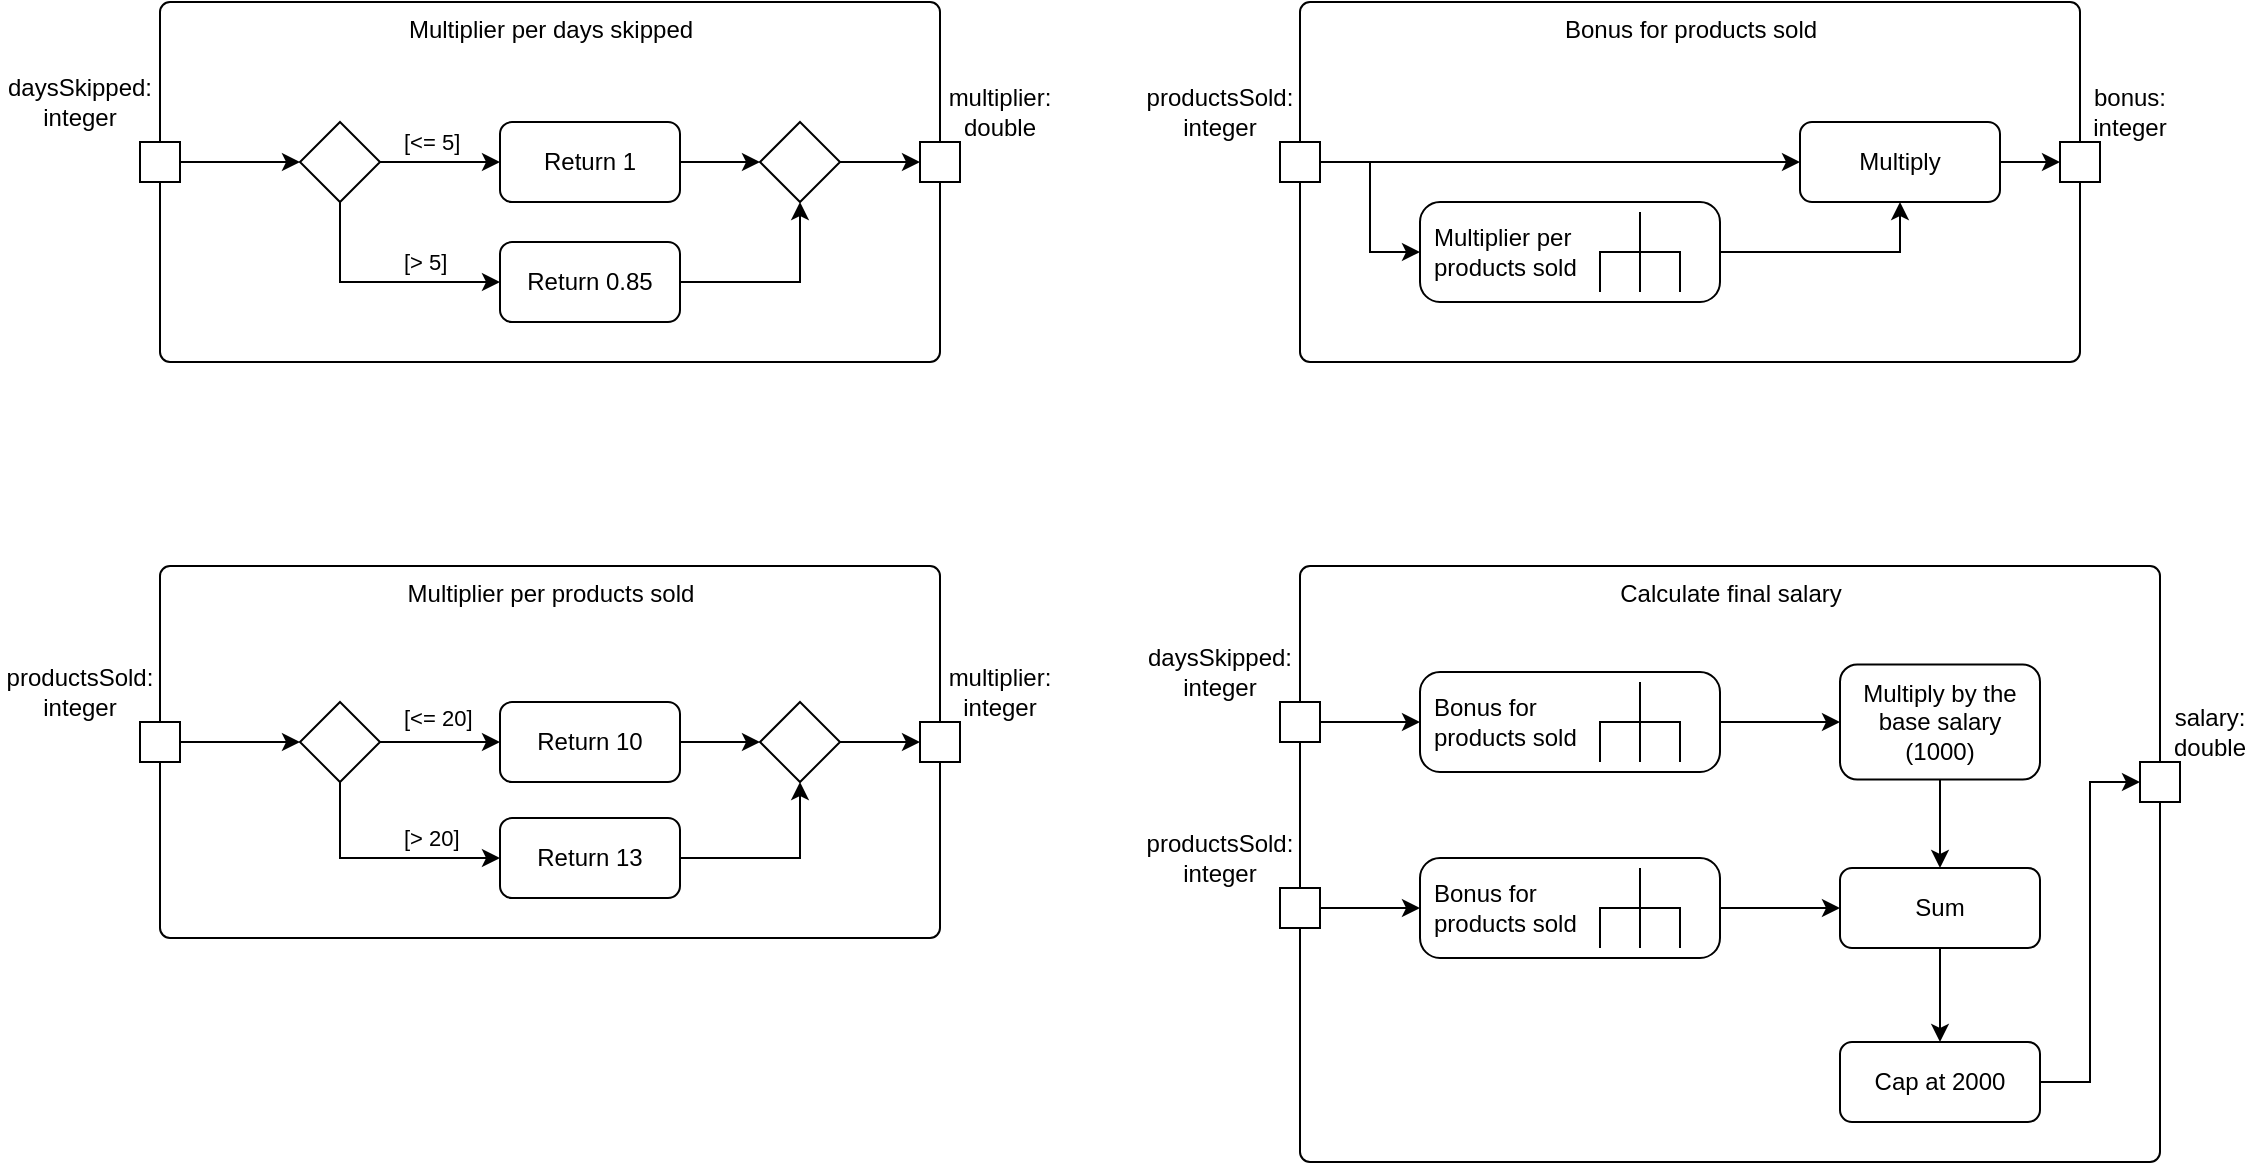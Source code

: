 <mxfile version="18.0.6" type="device"><diagram id="n5keOZRaDBIDHhAHE5_E" name="Activity Diagram"><mxGraphModel dx="1102" dy="807" grid="1" gridSize="10" guides="1" tooltips="1" connect="1" arrows="1" fold="1" page="1" pageScale="1" pageWidth="1169" pageHeight="827" math="0" shadow="0"><root><mxCell id="0"/><mxCell id="1" parent="0"/><mxCell id="zcUXHTqEAZBI5HdM_22V-1" value="Multiplier per days skipped" style="html=1;align=center;verticalAlign=top;rounded=1;absoluteArcSize=1;arcSize=10;dashed=0;" vertex="1" parent="1"><mxGeometry x="100" y="140" width="390" height="180" as="geometry"/></mxCell><mxCell id="zcUXHTqEAZBI5HdM_22V-7" style="edgeStyle=orthogonalEdgeStyle;rounded=0;orthogonalLoop=1;jettySize=auto;html=1;exitX=1;exitY=0.5;exitDx=0;exitDy=0;entryX=0;entryY=0.5;entryDx=0;entryDy=0;" edge="1" parent="1" source="zcUXHTqEAZBI5HdM_22V-2" target="zcUXHTqEAZBI5HdM_22V-6"><mxGeometry relative="1" as="geometry"/></mxCell><mxCell id="zcUXHTqEAZBI5HdM_22V-2" value="" style="whiteSpace=wrap;html=1;aspect=fixed;" vertex="1" parent="1"><mxGeometry x="90" y="210" width="20" height="20" as="geometry"/></mxCell><mxCell id="zcUXHTqEAZBI5HdM_22V-3" value="daysSkipped: integer" style="text;html=1;strokeColor=none;fillColor=none;align=center;verticalAlign=middle;whiteSpace=wrap;rounded=0;" vertex="1" parent="1"><mxGeometry x="20" y="170" width="80" height="40" as="geometry"/></mxCell><mxCell id="zcUXHTqEAZBI5HdM_22V-4" value="" style="whiteSpace=wrap;html=1;aspect=fixed;" vertex="1" parent="1"><mxGeometry x="480" y="210" width="20" height="20" as="geometry"/></mxCell><mxCell id="zcUXHTqEAZBI5HdM_22V-5" value="multiplier: double" style="text;html=1;strokeColor=none;fillColor=none;align=center;verticalAlign=middle;whiteSpace=wrap;rounded=0;" vertex="1" parent="1"><mxGeometry x="490" y="180" width="60" height="30" as="geometry"/></mxCell><mxCell id="zcUXHTqEAZBI5HdM_22V-14" value="[&amp;gt; 5]" style="edgeStyle=orthogonalEdgeStyle;rounded=0;orthogonalLoop=1;jettySize=auto;html=1;exitX=0.5;exitY=1;exitDx=0;exitDy=0;entryX=0;entryY=0.5;entryDx=0;entryDy=0;align=left;" edge="1" parent="1" source="zcUXHTqEAZBI5HdM_22V-6" target="zcUXHTqEAZBI5HdM_22V-9"><mxGeometry x="0.167" y="10" relative="1" as="geometry"><mxPoint as="offset"/></mxGeometry></mxCell><mxCell id="zcUXHTqEAZBI5HdM_22V-15" value="[&amp;lt;= 5]" style="edgeStyle=orthogonalEdgeStyle;rounded=0;orthogonalLoop=1;jettySize=auto;html=1;exitX=1;exitY=0.5;exitDx=0;exitDy=0;entryX=0;entryY=0.5;entryDx=0;entryDy=0;align=left;" edge="1" parent="1" source="zcUXHTqEAZBI5HdM_22V-6" target="zcUXHTqEAZBI5HdM_22V-8"><mxGeometry x="-0.667" y="10" relative="1" as="geometry"><mxPoint as="offset"/></mxGeometry></mxCell><mxCell id="zcUXHTqEAZBI5HdM_22V-6" value="" style="rhombus;whiteSpace=wrap;html=1;" vertex="1" parent="1"><mxGeometry x="170" y="200" width="40" height="40" as="geometry"/></mxCell><mxCell id="zcUXHTqEAZBI5HdM_22V-12" style="edgeStyle=orthogonalEdgeStyle;rounded=0;orthogonalLoop=1;jettySize=auto;html=1;exitX=1;exitY=0.5;exitDx=0;exitDy=0;entryX=0;entryY=0.5;entryDx=0;entryDy=0;" edge="1" parent="1" source="zcUXHTqEAZBI5HdM_22V-8" target="zcUXHTqEAZBI5HdM_22V-10"><mxGeometry relative="1" as="geometry"/></mxCell><mxCell id="zcUXHTqEAZBI5HdM_22V-8" value="Return 1" style="rounded=1;whiteSpace=wrap;html=1;" vertex="1" parent="1"><mxGeometry x="270" y="200" width="90" height="40" as="geometry"/></mxCell><mxCell id="zcUXHTqEAZBI5HdM_22V-13" style="edgeStyle=orthogonalEdgeStyle;rounded=0;orthogonalLoop=1;jettySize=auto;html=1;exitX=1;exitY=0.5;exitDx=0;exitDy=0;entryX=0.5;entryY=1;entryDx=0;entryDy=0;" edge="1" parent="1" source="zcUXHTqEAZBI5HdM_22V-9" target="zcUXHTqEAZBI5HdM_22V-10"><mxGeometry relative="1" as="geometry"/></mxCell><mxCell id="zcUXHTqEAZBI5HdM_22V-9" value="Return 0.85" style="rounded=1;whiteSpace=wrap;html=1;" vertex="1" parent="1"><mxGeometry x="270" y="260" width="90" height="40" as="geometry"/></mxCell><mxCell id="zcUXHTqEAZBI5HdM_22V-11" style="edgeStyle=orthogonalEdgeStyle;rounded=0;orthogonalLoop=1;jettySize=auto;html=1;exitX=1;exitY=0.5;exitDx=0;exitDy=0;entryX=0;entryY=0.5;entryDx=0;entryDy=0;" edge="1" parent="1" source="zcUXHTqEAZBI5HdM_22V-10" target="zcUXHTqEAZBI5HdM_22V-4"><mxGeometry relative="1" as="geometry"/></mxCell><mxCell id="zcUXHTqEAZBI5HdM_22V-10" value="" style="rhombus;whiteSpace=wrap;html=1;" vertex="1" parent="1"><mxGeometry x="400" y="200" width="40" height="40" as="geometry"/></mxCell><mxCell id="zcUXHTqEAZBI5HdM_22V-16" value="Multiplier per products sold" style="html=1;align=center;verticalAlign=top;rounded=1;absoluteArcSize=1;arcSize=10;dashed=0;" vertex="1" parent="1"><mxGeometry x="100" y="422" width="390" height="186" as="geometry"/></mxCell><mxCell id="zcUXHTqEAZBI5HdM_22V-23" style="edgeStyle=orthogonalEdgeStyle;rounded=0;orthogonalLoop=1;jettySize=auto;html=1;exitX=1;exitY=0.5;exitDx=0;exitDy=0;entryX=0;entryY=0.5;entryDx=0;entryDy=0;" edge="1" parent="1" source="zcUXHTqEAZBI5HdM_22V-17" target="zcUXHTqEAZBI5HdM_22V-22"><mxGeometry relative="1" as="geometry"/></mxCell><mxCell id="zcUXHTqEAZBI5HdM_22V-17" value="" style="whiteSpace=wrap;html=1;aspect=fixed;" vertex="1" parent="1"><mxGeometry x="90" y="500" width="20" height="20" as="geometry"/></mxCell><mxCell id="zcUXHTqEAZBI5HdM_22V-18" value="" style="whiteSpace=wrap;html=1;aspect=fixed;" vertex="1" parent="1"><mxGeometry x="480" y="500" width="20" height="20" as="geometry"/></mxCell><mxCell id="zcUXHTqEAZBI5HdM_22V-19" value="productsSold: integer" style="text;html=1;strokeColor=none;fillColor=none;align=center;verticalAlign=middle;whiteSpace=wrap;rounded=0;" vertex="1" parent="1"><mxGeometry x="20" y="470" width="80" height="30" as="geometry"/></mxCell><mxCell id="zcUXHTqEAZBI5HdM_22V-20" value="multiplier: integer" style="text;html=1;strokeColor=none;fillColor=none;align=center;verticalAlign=middle;whiteSpace=wrap;rounded=0;" vertex="1" parent="1"><mxGeometry x="490" y="470" width="60" height="30" as="geometry"/></mxCell><mxCell id="zcUXHTqEAZBI5HdM_22V-25" value="[&amp;lt;= 20]" style="edgeStyle=orthogonalEdgeStyle;rounded=0;orthogonalLoop=1;jettySize=auto;html=1;exitX=1;exitY=0.5;exitDx=0;exitDy=0;entryX=0;entryY=0.5;entryDx=0;entryDy=0;align=left;" edge="1" parent="1" source="zcUXHTqEAZBI5HdM_22V-22" target="zcUXHTqEAZBI5HdM_22V-24"><mxGeometry x="-0.667" y="12" relative="1" as="geometry"><mxPoint as="offset"/></mxGeometry></mxCell><mxCell id="zcUXHTqEAZBI5HdM_22V-30" value="[&amp;gt; 20]" style="edgeStyle=orthogonalEdgeStyle;rounded=0;orthogonalLoop=1;jettySize=auto;html=1;exitX=0.5;exitY=1;exitDx=0;exitDy=0;entryX=0;entryY=0.5;entryDx=0;entryDy=0;align=left;" edge="1" parent="1" source="zcUXHTqEAZBI5HdM_22V-22" target="zcUXHTqEAZBI5HdM_22V-29"><mxGeometry x="0.152" y="10" relative="1" as="geometry"><mxPoint as="offset"/></mxGeometry></mxCell><mxCell id="zcUXHTqEAZBI5HdM_22V-22" value="" style="rhombus;whiteSpace=wrap;html=1;" vertex="1" parent="1"><mxGeometry x="170" y="490" width="40" height="40" as="geometry"/></mxCell><mxCell id="zcUXHTqEAZBI5HdM_22V-28" style="edgeStyle=orthogonalEdgeStyle;rounded=0;orthogonalLoop=1;jettySize=auto;html=1;exitX=1;exitY=0.5;exitDx=0;exitDy=0;entryX=0;entryY=0.5;entryDx=0;entryDy=0;" edge="1" parent="1" source="zcUXHTqEAZBI5HdM_22V-24" target="zcUXHTqEAZBI5HdM_22V-26"><mxGeometry relative="1" as="geometry"/></mxCell><mxCell id="zcUXHTqEAZBI5HdM_22V-24" value="Return 10" style="rounded=1;whiteSpace=wrap;html=1;" vertex="1" parent="1"><mxGeometry x="270" y="490" width="90" height="40" as="geometry"/></mxCell><mxCell id="zcUXHTqEAZBI5HdM_22V-27" style="edgeStyle=orthogonalEdgeStyle;rounded=0;orthogonalLoop=1;jettySize=auto;html=1;exitX=1;exitY=0.5;exitDx=0;exitDy=0;entryX=0;entryY=0.5;entryDx=0;entryDy=0;" edge="1" parent="1" source="zcUXHTqEAZBI5HdM_22V-26" target="zcUXHTqEAZBI5HdM_22V-18"><mxGeometry relative="1" as="geometry"/></mxCell><mxCell id="zcUXHTqEAZBI5HdM_22V-26" value="" style="rhombus;whiteSpace=wrap;html=1;" vertex="1" parent="1"><mxGeometry x="400" y="490" width="40" height="40" as="geometry"/></mxCell><mxCell id="zcUXHTqEAZBI5HdM_22V-31" style="edgeStyle=orthogonalEdgeStyle;rounded=0;orthogonalLoop=1;jettySize=auto;html=1;exitX=1;exitY=0.5;exitDx=0;exitDy=0;entryX=0.5;entryY=1;entryDx=0;entryDy=0;" edge="1" parent="1" source="zcUXHTqEAZBI5HdM_22V-29" target="zcUXHTqEAZBI5HdM_22V-26"><mxGeometry relative="1" as="geometry"/></mxCell><mxCell id="zcUXHTqEAZBI5HdM_22V-29" value="Return 13" style="rounded=1;whiteSpace=wrap;html=1;" vertex="1" parent="1"><mxGeometry x="270" y="548" width="90" height="40" as="geometry"/></mxCell><mxCell id="zcUXHTqEAZBI5HdM_22V-32" value="Bonus for products sold" style="html=1;align=center;verticalAlign=top;rounded=1;absoluteArcSize=1;arcSize=10;dashed=0;" vertex="1" parent="1"><mxGeometry x="670" y="140" width="390" height="180" as="geometry"/></mxCell><mxCell id="zcUXHTqEAZBI5HdM_22V-39" style="edgeStyle=orthogonalEdgeStyle;rounded=0;orthogonalLoop=1;jettySize=auto;html=1;exitX=1;exitY=0.5;exitDx=0;exitDy=0;entryX=0;entryY=0.5;entryDx=0;entryDy=0;entryPerimeter=0;" edge="1" parent="1" source="zcUXHTqEAZBI5HdM_22V-33" target="zcUXHTqEAZBI5HdM_22V-38"><mxGeometry relative="1" as="geometry"/></mxCell><mxCell id="zcUXHTqEAZBI5HdM_22V-43" style="edgeStyle=orthogonalEdgeStyle;rounded=0;orthogonalLoop=1;jettySize=auto;html=1;entryX=0;entryY=0.5;entryDx=0;entryDy=0;" edge="1" parent="1" source="zcUXHTqEAZBI5HdM_22V-33" target="zcUXHTqEAZBI5HdM_22V-41"><mxGeometry relative="1" as="geometry"/></mxCell><mxCell id="zcUXHTqEAZBI5HdM_22V-33" value="" style="whiteSpace=wrap;html=1;aspect=fixed;" vertex="1" parent="1"><mxGeometry x="660" y="210" width="20" height="20" as="geometry"/></mxCell><mxCell id="zcUXHTqEAZBI5HdM_22V-34" value="" style="whiteSpace=wrap;html=1;aspect=fixed;" vertex="1" parent="1"><mxGeometry x="1050" y="210" width="20" height="20" as="geometry"/></mxCell><mxCell id="zcUXHTqEAZBI5HdM_22V-35" value="productsSold: integer" style="text;html=1;strokeColor=none;fillColor=none;align=center;verticalAlign=middle;whiteSpace=wrap;rounded=0;" vertex="1" parent="1"><mxGeometry x="590" y="180" width="80" height="30" as="geometry"/></mxCell><mxCell id="zcUXHTqEAZBI5HdM_22V-36" value="bonus: integer" style="text;html=1;strokeColor=none;fillColor=none;align=center;verticalAlign=middle;whiteSpace=wrap;rounded=0;" vertex="1" parent="1"><mxGeometry x="1060" y="180" width="50" height="30" as="geometry"/></mxCell><mxCell id="zcUXHTqEAZBI5HdM_22V-44" style="edgeStyle=orthogonalEdgeStyle;rounded=0;orthogonalLoop=1;jettySize=auto;html=1;entryX=0.5;entryY=1;entryDx=0;entryDy=0;" edge="1" parent="1" source="zcUXHTqEAZBI5HdM_22V-38" target="zcUXHTqEAZBI5HdM_22V-41"><mxGeometry relative="1" as="geometry"/></mxCell><mxCell id="zcUXHTqEAZBI5HdM_22V-38" value="Multiplier per &lt;br&gt;products sold" style="shape=mxgraph.uml25.behaviorAction;html=1;rounded=1;absoluteArcSize=1;arcSize=10;align=left;spacingLeft=5;points=[[0,0.5,0,0,0]];" vertex="1" parent="1"><mxGeometry x="730" y="240" width="150" height="50" as="geometry"/></mxCell><mxCell id="zcUXHTqEAZBI5HdM_22V-42" style="edgeStyle=orthogonalEdgeStyle;rounded=0;orthogonalLoop=1;jettySize=auto;html=1;exitX=1;exitY=0.5;exitDx=0;exitDy=0;entryX=0;entryY=0.5;entryDx=0;entryDy=0;" edge="1" parent="1" source="zcUXHTqEAZBI5HdM_22V-41" target="zcUXHTqEAZBI5HdM_22V-34"><mxGeometry relative="1" as="geometry"/></mxCell><mxCell id="zcUXHTqEAZBI5HdM_22V-41" value="Multiply" style="rounded=1;whiteSpace=wrap;html=1;" vertex="1" parent="1"><mxGeometry x="920" y="200" width="100" height="40" as="geometry"/></mxCell><mxCell id="zcUXHTqEAZBI5HdM_22V-45" value="Calculate final salary" style="html=1;align=center;verticalAlign=top;rounded=1;absoluteArcSize=1;arcSize=10;dashed=0;" vertex="1" parent="1"><mxGeometry x="670" y="422" width="430" height="298" as="geometry"/></mxCell><mxCell id="zcUXHTqEAZBI5HdM_22V-61" style="edgeStyle=orthogonalEdgeStyle;rounded=0;orthogonalLoop=1;jettySize=auto;html=1;exitX=1;exitY=0.5;exitDx=0;exitDy=0;entryX=0;entryY=0.5;entryDx=0;entryDy=0;entryPerimeter=0;" edge="1" parent="1" source="zcUXHTqEAZBI5HdM_22V-46" target="zcUXHTqEAZBI5HdM_22V-59"><mxGeometry relative="1" as="geometry"/></mxCell><mxCell id="zcUXHTqEAZBI5HdM_22V-46" value="" style="whiteSpace=wrap;html=1;aspect=fixed;" vertex="1" parent="1"><mxGeometry x="660" y="490" width="20" height="20" as="geometry"/></mxCell><mxCell id="zcUXHTqEAZBI5HdM_22V-52" style="edgeStyle=orthogonalEdgeStyle;rounded=0;orthogonalLoop=1;jettySize=auto;html=1;exitX=1;exitY=0.5;exitDx=0;exitDy=0;entryX=0;entryY=0.5;entryDx=0;entryDy=0;entryPerimeter=0;" edge="1" parent="1" source="zcUXHTqEAZBI5HdM_22V-47" target="zcUXHTqEAZBI5HdM_22V-48"><mxGeometry relative="1" as="geometry"/></mxCell><mxCell id="zcUXHTqEAZBI5HdM_22V-47" value="" style="whiteSpace=wrap;html=1;aspect=fixed;" vertex="1" parent="1"><mxGeometry x="660" y="583" width="20" height="20" as="geometry"/></mxCell><mxCell id="zcUXHTqEAZBI5HdM_22V-63" style="edgeStyle=orthogonalEdgeStyle;rounded=0;orthogonalLoop=1;jettySize=auto;html=1;exitX=1;exitY=0.5;exitDx=0;exitDy=0;exitPerimeter=0;entryX=0;entryY=0.5;entryDx=0;entryDy=0;" edge="1" parent="1" source="zcUXHTqEAZBI5HdM_22V-48" target="zcUXHTqEAZBI5HdM_22V-53"><mxGeometry relative="1" as="geometry"/></mxCell><mxCell id="zcUXHTqEAZBI5HdM_22V-48" value="Bonus for&lt;br&gt;products sold" style="shape=mxgraph.uml25.behaviorAction;html=1;rounded=1;absoluteArcSize=1;arcSize=10;align=left;spacingLeft=5;points=[[0,0.5,0,0,0],[1,0.5,0,0,0]];" vertex="1" parent="1"><mxGeometry x="730" y="568" width="150" height="50" as="geometry"/></mxCell><mxCell id="zcUXHTqEAZBI5HdM_22V-49" value="daysSkipped: integer" style="text;html=1;strokeColor=none;fillColor=none;align=center;verticalAlign=middle;whiteSpace=wrap;rounded=0;" vertex="1" parent="1"><mxGeometry x="590" y="460" width="80" height="30" as="geometry"/></mxCell><mxCell id="zcUXHTqEAZBI5HdM_22V-50" value="productsSold: integer" style="text;html=1;strokeColor=none;fillColor=none;align=center;verticalAlign=middle;whiteSpace=wrap;rounded=0;" vertex="1" parent="1"><mxGeometry x="590" y="553" width="80" height="30" as="geometry"/></mxCell><mxCell id="zcUXHTqEAZBI5HdM_22V-51" value="" style="whiteSpace=wrap;html=1;aspect=fixed;" vertex="1" parent="1"><mxGeometry x="1090" y="520" width="20" height="20" as="geometry"/></mxCell><mxCell id="zcUXHTqEAZBI5HdM_22V-58" style="edgeStyle=orthogonalEdgeStyle;rounded=0;orthogonalLoop=1;jettySize=auto;html=1;exitX=0.5;exitY=1;exitDx=0;exitDy=0;entryX=0.5;entryY=0;entryDx=0;entryDy=0;" edge="1" parent="1" source="zcUXHTqEAZBI5HdM_22V-53" target="zcUXHTqEAZBI5HdM_22V-55"><mxGeometry relative="1" as="geometry"/></mxCell><mxCell id="zcUXHTqEAZBI5HdM_22V-53" value="Sum" style="rounded=1;whiteSpace=wrap;html=1;" vertex="1" parent="1"><mxGeometry x="940" y="573" width="100" height="40" as="geometry"/></mxCell><mxCell id="zcUXHTqEAZBI5HdM_22V-56" style="edgeStyle=orthogonalEdgeStyle;rounded=0;orthogonalLoop=1;jettySize=auto;html=1;exitX=1;exitY=0.5;exitDx=0;exitDy=0;entryX=0;entryY=0.5;entryDx=0;entryDy=0;" edge="1" parent="1" source="zcUXHTqEAZBI5HdM_22V-55" target="zcUXHTqEAZBI5HdM_22V-51"><mxGeometry relative="1" as="geometry"/></mxCell><mxCell id="zcUXHTqEAZBI5HdM_22V-55" value="Cap at 2000" style="rounded=1;whiteSpace=wrap;html=1;" vertex="1" parent="1"><mxGeometry x="940" y="660" width="100" height="40" as="geometry"/></mxCell><mxCell id="zcUXHTqEAZBI5HdM_22V-57" value="salary: double" style="text;html=1;strokeColor=none;fillColor=none;align=center;verticalAlign=middle;whiteSpace=wrap;rounded=0;" vertex="1" parent="1"><mxGeometry x="1100" y="490" width="50" height="30" as="geometry"/></mxCell><mxCell id="zcUXHTqEAZBI5HdM_22V-60" style="edgeStyle=orthogonalEdgeStyle;rounded=0;orthogonalLoop=1;jettySize=auto;html=1;entryX=0;entryY=0.5;entryDx=0;entryDy=0;exitX=1;exitY=0.5;exitDx=0;exitDy=0;exitPerimeter=0;" edge="1" parent="1" source="zcUXHTqEAZBI5HdM_22V-59" target="zcUXHTqEAZBI5HdM_22V-62"><mxGeometry relative="1" as="geometry"/></mxCell><mxCell id="zcUXHTqEAZBI5HdM_22V-59" value="Bonus for&lt;br&gt;products sold" style="shape=mxgraph.uml25.behaviorAction;html=1;rounded=1;absoluteArcSize=1;arcSize=10;align=left;spacingLeft=5;points=[[0,0.5,0,0,0],[1,0.5,0,0,0]];" vertex="1" parent="1"><mxGeometry x="730" y="475" width="150" height="50" as="geometry"/></mxCell><mxCell id="zcUXHTqEAZBI5HdM_22V-64" style="edgeStyle=orthogonalEdgeStyle;rounded=0;orthogonalLoop=1;jettySize=auto;html=1;exitX=0.5;exitY=1;exitDx=0;exitDy=0;entryX=0.5;entryY=0;entryDx=0;entryDy=0;" edge="1" parent="1" source="zcUXHTqEAZBI5HdM_22V-62" target="zcUXHTqEAZBI5HdM_22V-53"><mxGeometry relative="1" as="geometry"><mxPoint x="990" y="548.75" as="sourcePoint"/></mxGeometry></mxCell><mxCell id="zcUXHTqEAZBI5HdM_22V-62" value="Multiply by the base salary (1000)" style="rounded=1;whiteSpace=wrap;html=1;" vertex="1" parent="1"><mxGeometry x="940" y="471.25" width="100" height="57.5" as="geometry"/></mxCell></root></mxGraphModel></diagram></mxfile>